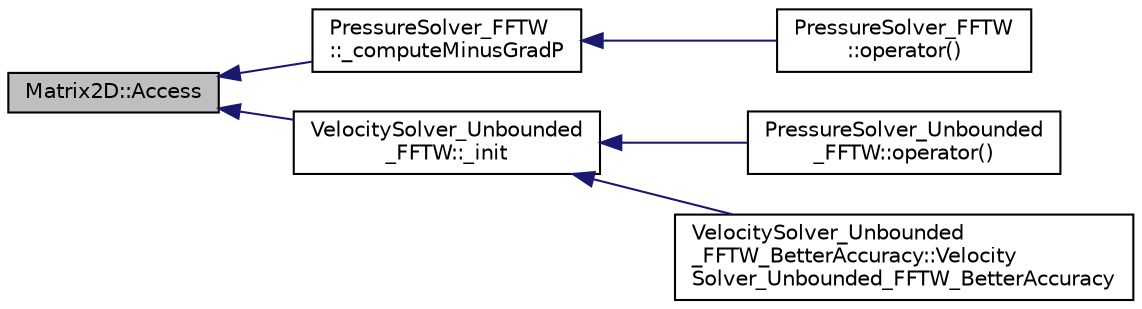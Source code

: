 digraph "Matrix2D::Access"
{
  edge [fontname="Helvetica",fontsize="10",labelfontname="Helvetica",labelfontsize="10"];
  node [fontname="Helvetica",fontsize="10",shape=record];
  rankdir="LR";
  Node1 [label="Matrix2D::Access",height=0.2,width=0.4,color="black", fillcolor="grey75", style="filled", fontcolor="black"];
  Node1 -> Node2 [dir="back",color="midnightblue",fontsize="10",style="solid"];
  Node2 [label="PressureSolver_FFTW\l::_computeMinusGradP",height=0.2,width=0.4,color="black", fillcolor="white", style="filled",URL="$class_pressure_solver___f_f_t_w.html#aa87807f7855704655feb6d7ed13ae922"];
  Node2 -> Node3 [dir="back",color="midnightblue",fontsize="10",style="solid"];
  Node3 [label="PressureSolver_FFTW\l::operator()",height=0.2,width=0.4,color="black", fillcolor="white", style="filled",URL="$class_pressure_solver___f_f_t_w.html#ae44fe0bfd308ae294dbe0f61d9b43a20"];
  Node1 -> Node4 [dir="back",color="midnightblue",fontsize="10",style="solid"];
  Node4 [label="VelocitySolver_Unbounded\l_FFTW::_init",height=0.2,width=0.4,color="black", fillcolor="white", style="filled",URL="$class_velocity_solver___unbounded___f_f_t_w.html#a438430f0e53d259baa46539c2ba5acbc"];
  Node4 -> Node5 [dir="back",color="midnightblue",fontsize="10",style="solid"];
  Node5 [label="PressureSolver_Unbounded\l_FFTW::operator()",height=0.2,width=0.4,color="black", fillcolor="white", style="filled",URL="$class_pressure_solver___unbounded___f_f_t_w.html#af38fd881b74dd1d7c8e251156b0eae2c"];
  Node4 -> Node6 [dir="back",color="midnightblue",fontsize="10",style="solid"];
  Node6 [label="VelocitySolver_Unbounded\l_FFTW_BetterAccuracy::Velocity\lSolver_Unbounded_FFTW_BetterAccuracy",height=0.2,width=0.4,color="black", fillcolor="white", style="filled",URL="$class_velocity_solver___unbounded___f_f_t_w___better_accuracy.html#a83c87183908cd6a75e46c789156db1de"];
}

